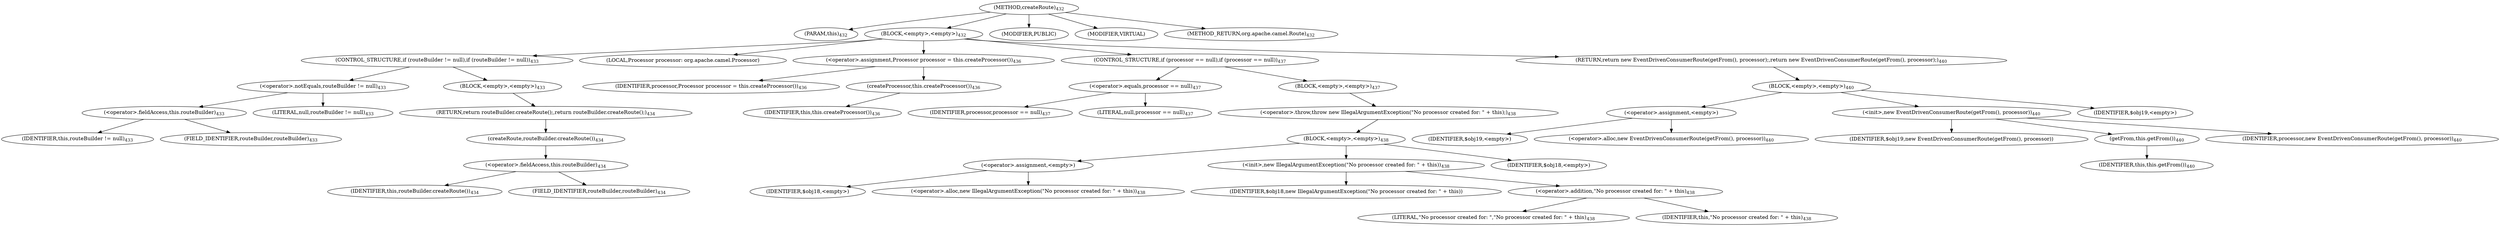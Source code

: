 digraph "createRoute" {  
"915" [label = <(METHOD,createRoute)<SUB>432</SUB>> ]
"128" [label = <(PARAM,this)<SUB>432</SUB>> ]
"916" [label = <(BLOCK,&lt;empty&gt;,&lt;empty&gt;)<SUB>432</SUB>> ]
"917" [label = <(CONTROL_STRUCTURE,if (routeBuilder != null),if (routeBuilder != null))<SUB>433</SUB>> ]
"918" [label = <(&lt;operator&gt;.notEquals,routeBuilder != null)<SUB>433</SUB>> ]
"919" [label = <(&lt;operator&gt;.fieldAccess,this.routeBuilder)<SUB>433</SUB>> ]
"920" [label = <(IDENTIFIER,this,routeBuilder != null)<SUB>433</SUB>> ]
"921" [label = <(FIELD_IDENTIFIER,routeBuilder,routeBuilder)<SUB>433</SUB>> ]
"922" [label = <(LITERAL,null,routeBuilder != null)<SUB>433</SUB>> ]
"923" [label = <(BLOCK,&lt;empty&gt;,&lt;empty&gt;)<SUB>433</SUB>> ]
"924" [label = <(RETURN,return routeBuilder.createRoute();,return routeBuilder.createRoute();)<SUB>434</SUB>> ]
"925" [label = <(createRoute,routeBuilder.createRoute())<SUB>434</SUB>> ]
"926" [label = <(&lt;operator&gt;.fieldAccess,this.routeBuilder)<SUB>434</SUB>> ]
"927" [label = <(IDENTIFIER,this,routeBuilder.createRoute())<SUB>434</SUB>> ]
"928" [label = <(FIELD_IDENTIFIER,routeBuilder,routeBuilder)<SUB>434</SUB>> ]
"929" [label = <(LOCAL,Processor processor: org.apache.camel.Processor)> ]
"930" [label = <(&lt;operator&gt;.assignment,Processor processor = this.createProcessor())<SUB>436</SUB>> ]
"931" [label = <(IDENTIFIER,processor,Processor processor = this.createProcessor())<SUB>436</SUB>> ]
"932" [label = <(createProcessor,this.createProcessor())<SUB>436</SUB>> ]
"127" [label = <(IDENTIFIER,this,this.createProcessor())<SUB>436</SUB>> ]
"933" [label = <(CONTROL_STRUCTURE,if (processor == null),if (processor == null))<SUB>437</SUB>> ]
"934" [label = <(&lt;operator&gt;.equals,processor == null)<SUB>437</SUB>> ]
"935" [label = <(IDENTIFIER,processor,processor == null)<SUB>437</SUB>> ]
"936" [label = <(LITERAL,null,processor == null)<SUB>437</SUB>> ]
"937" [label = <(BLOCK,&lt;empty&gt;,&lt;empty&gt;)<SUB>437</SUB>> ]
"938" [label = <(&lt;operator&gt;.throw,throw new IllegalArgumentException(&quot;No processor created for: &quot; + this);)<SUB>438</SUB>> ]
"939" [label = <(BLOCK,&lt;empty&gt;,&lt;empty&gt;)<SUB>438</SUB>> ]
"940" [label = <(&lt;operator&gt;.assignment,&lt;empty&gt;)> ]
"941" [label = <(IDENTIFIER,$obj18,&lt;empty&gt;)> ]
"942" [label = <(&lt;operator&gt;.alloc,new IllegalArgumentException(&quot;No processor created for: &quot; + this))<SUB>438</SUB>> ]
"943" [label = <(&lt;init&gt;,new IllegalArgumentException(&quot;No processor created for: &quot; + this))<SUB>438</SUB>> ]
"944" [label = <(IDENTIFIER,$obj18,new IllegalArgumentException(&quot;No processor created for: &quot; + this))> ]
"945" [label = <(&lt;operator&gt;.addition,&quot;No processor created for: &quot; + this)<SUB>438</SUB>> ]
"946" [label = <(LITERAL,&quot;No processor created for: &quot;,&quot;No processor created for: &quot; + this)<SUB>438</SUB>> ]
"129" [label = <(IDENTIFIER,this,&quot;No processor created for: &quot; + this)<SUB>438</SUB>> ]
"947" [label = <(IDENTIFIER,$obj18,&lt;empty&gt;)> ]
"948" [label = <(RETURN,return new EventDrivenConsumerRoute(getFrom(), processor);,return new EventDrivenConsumerRoute(getFrom(), processor);)<SUB>440</SUB>> ]
"949" [label = <(BLOCK,&lt;empty&gt;,&lt;empty&gt;)<SUB>440</SUB>> ]
"950" [label = <(&lt;operator&gt;.assignment,&lt;empty&gt;)> ]
"951" [label = <(IDENTIFIER,$obj19,&lt;empty&gt;)> ]
"952" [label = <(&lt;operator&gt;.alloc,new EventDrivenConsumerRoute(getFrom(), processor))<SUB>440</SUB>> ]
"953" [label = <(&lt;init&gt;,new EventDrivenConsumerRoute(getFrom(), processor))<SUB>440</SUB>> ]
"954" [label = <(IDENTIFIER,$obj19,new EventDrivenConsumerRoute(getFrom(), processor))> ]
"955" [label = <(getFrom,this.getFrom())<SUB>440</SUB>> ]
"130" [label = <(IDENTIFIER,this,this.getFrom())<SUB>440</SUB>> ]
"956" [label = <(IDENTIFIER,processor,new EventDrivenConsumerRoute(getFrom(), processor))<SUB>440</SUB>> ]
"957" [label = <(IDENTIFIER,$obj19,&lt;empty&gt;)> ]
"958" [label = <(MODIFIER,PUBLIC)> ]
"959" [label = <(MODIFIER,VIRTUAL)> ]
"960" [label = <(METHOD_RETURN,org.apache.camel.Route)<SUB>432</SUB>> ]
  "915" -> "128" 
  "915" -> "916" 
  "915" -> "958" 
  "915" -> "959" 
  "915" -> "960" 
  "916" -> "917" 
  "916" -> "929" 
  "916" -> "930" 
  "916" -> "933" 
  "916" -> "948" 
  "917" -> "918" 
  "917" -> "923" 
  "918" -> "919" 
  "918" -> "922" 
  "919" -> "920" 
  "919" -> "921" 
  "923" -> "924" 
  "924" -> "925" 
  "925" -> "926" 
  "926" -> "927" 
  "926" -> "928" 
  "930" -> "931" 
  "930" -> "932" 
  "932" -> "127" 
  "933" -> "934" 
  "933" -> "937" 
  "934" -> "935" 
  "934" -> "936" 
  "937" -> "938" 
  "938" -> "939" 
  "939" -> "940" 
  "939" -> "943" 
  "939" -> "947" 
  "940" -> "941" 
  "940" -> "942" 
  "943" -> "944" 
  "943" -> "945" 
  "945" -> "946" 
  "945" -> "129" 
  "948" -> "949" 
  "949" -> "950" 
  "949" -> "953" 
  "949" -> "957" 
  "950" -> "951" 
  "950" -> "952" 
  "953" -> "954" 
  "953" -> "955" 
  "953" -> "956" 
  "955" -> "130" 
}
